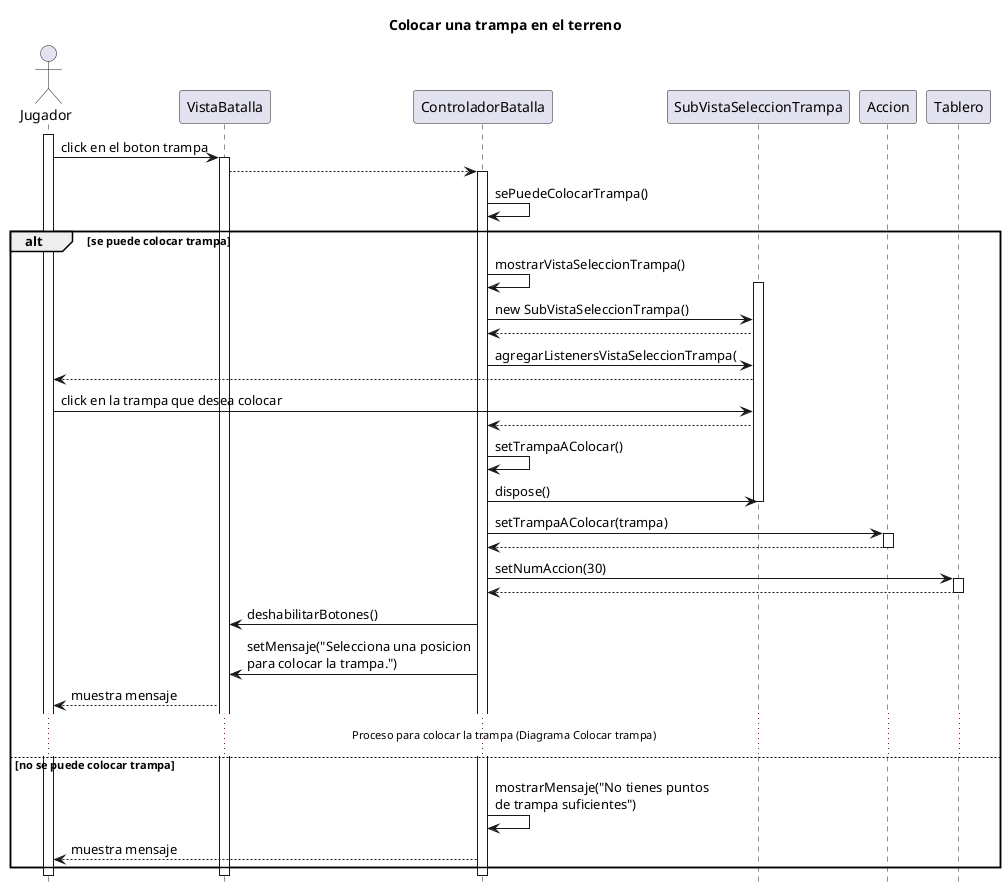 @startuml
hide footbox
title Colocar una trampa en el terreno

actor Jugador as j

participant VistaBatalla as visBat
participant ControladorBatalla as contBat
participant SubVistaSeleccionTrampa as visTram
participant Accion as ac
participant Tablero as tab

activate j
j-> visBat:click en el boton trampa 

activate visBat
visBat-->contBat
activate contBat
contBat-> contBat:sePuedeColocarTrampa()

alt se puede colocar trampa

    contBat-> contBat: mostrarVistaSeleccionTrampa()
    
activate visTram
    contBat-> visTram: new SubVistaSeleccionTrampa()
    visTram--> contBat
    contBat-> visTram: agregarListenersVistaSeleccionTrampa(
    visTram--> j
    j-> visTram: click en la trampa que desea colocar
    visTram--> contBat
    contBat-> contBat:setTrampaAColocar()
    contBat-> visTram: dispose()
    deactivate visTram
    
    contBat-> ac: setTrampaAColocar(trampa)
    activate ac
    ac--> contBat
    deactivate ac
    
    contBat-> tab:setNumAccion(30)
    activate tab
    tab--> contBat
    deactivate tab
    
    contBat->visBat:deshabilitarBotones()
    contBat-> visBat:setMensaje("Selecciona una posicion\npara colocar la trampa.")
    visBat--> j: muestra mensaje

    ... Proceso para colocar la trampa (Diagrama Colocar trampa) ...

else no se puede colocar trampa

contBat->contBat:mostrarMensaje("No tienes puntos\nde trampa suficientes")
contBat--> j: muestra mensaje
end
@enduml
